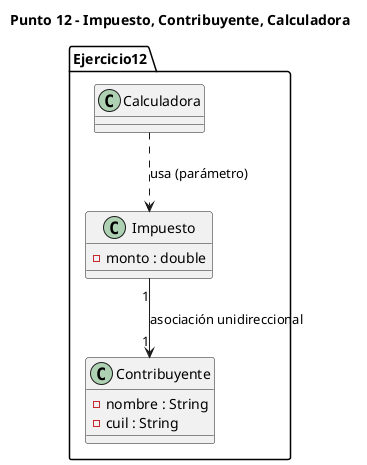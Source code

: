 @startuml TP5_Punto_12
title Punto 12 - Impuesto, Contribuyente, Calculadora

package Ejercicio12 {
  class Impuesto {
    -monto : double
  }

  class Contribuyente {
    -nombre : String
    -cuil : String
  }

  class Calculadora

  Impuesto "1" --> "1" Contribuyente : asociación unidireccional
  Calculadora ..> Impuesto : usa (parámetro)
}
@enduml
